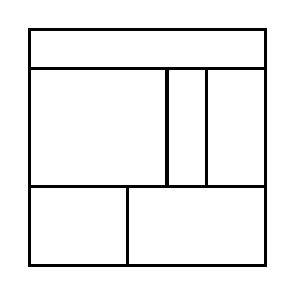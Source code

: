 \begin{tikzpicture}[very thick, scale=.5]
    \draw (0,5) rectangle (6,6);
    \draw (0,2) rectangle (7/2,5);
    \draw (7/2,2) rectangle (9/2,5);
    \draw (9/2,2) rectangle (6,5);
    \draw (0,0) rectangle (5/2,2);
    \draw (5/2,0) rectangle (6,2);
\end{tikzpicture}
